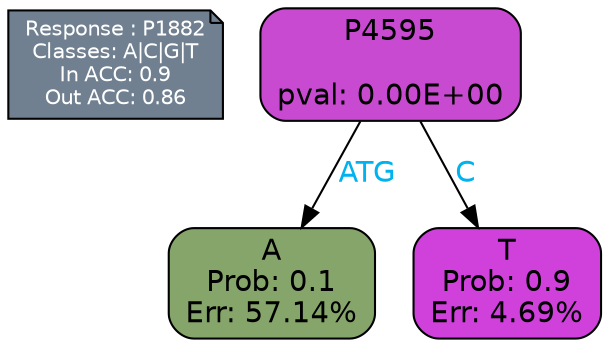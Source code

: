 digraph Tree {
node [shape=box, style="filled, rounded", color="black", fontname=helvetica] ;
graph [ranksep=equally, splines=polylines, bgcolor=transparent, dpi=600] ;
edge [fontname=helvetica] ;
LEGEND [label="Response : P1882
Classes: A|C|G|T
In ACC: 0.9
Out ACC: 0.86
",shape=note,align=left,style=filled,fillcolor="slategray",fontcolor="white",fontsize=10];1 [label="P4595

pval: 0.00E+00", fillcolor="#c84ad1"] ;
2 [label="A
Prob: 0.1
Err: 57.14%", fillcolor="#86a56a"] ;
3 [label="T
Prob: 0.9
Err: 4.69%", fillcolor="#d041dc"] ;
1 -> 2 [label="ATG",fontcolor=deepskyblue2] ;
1 -> 3 [label="C",fontcolor=deepskyblue2] ;
{rank = same; 2;3;}{rank = same; LEGEND;1;}}
